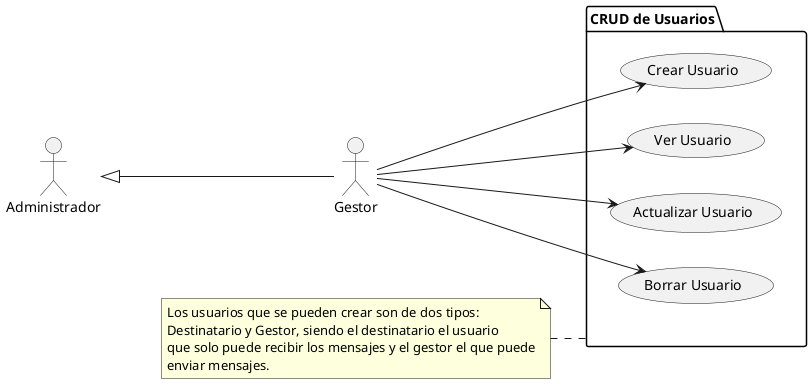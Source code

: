 @startuml ManejoUsuario
left to right direction
actor "Administrador" as Administrador
actor "Gestor" as Usuario

package "CRUD de Usuarios" as crud{
    usecase "Crear Usuario" as CU1
    usecase "Ver Usuario" as CU2
    usecase "Actualizar Usuario" as CU3
    usecase "Borrar Usuario" as CU4
}

note left of crud
    Los usuarios que se pueden crear son de dos tipos: 
    Destinatario y Gestor, siendo el destinatario el usuario
    que solo puede recibir los mensajes y el gestor el que puede
    enviar mensajes.
end note

Administrador <|-- Usuario
Usuario --> CU1
Usuario --> CU2
Usuario --> CU3
Usuario --> CU4
@enduml
